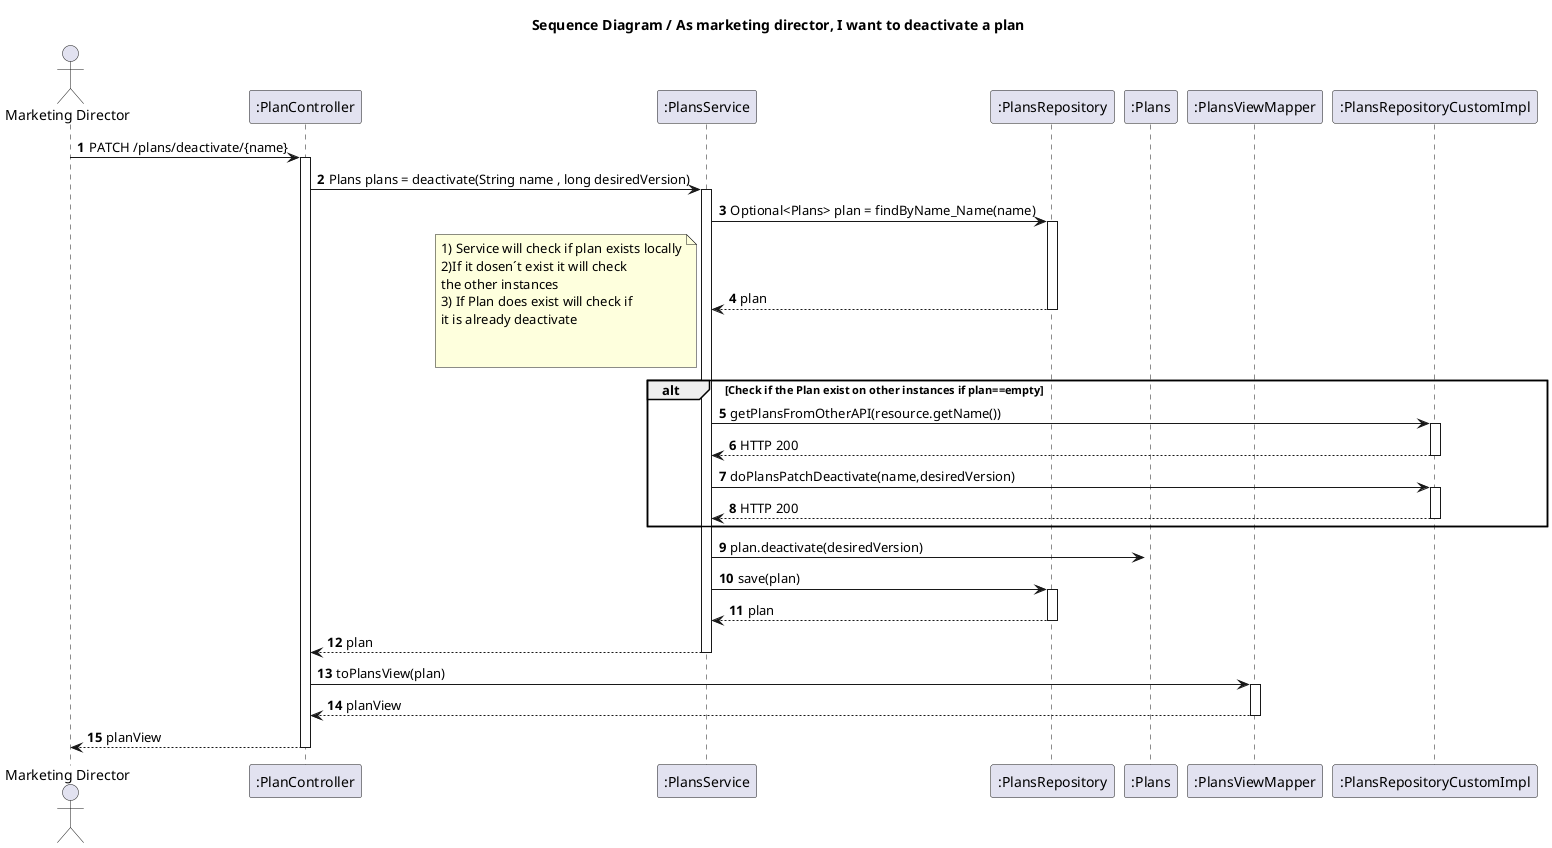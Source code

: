 @startuml
'https://plantuml.com/sequence-diagram
autoactivate on
autonumber
title Sequence Diagram / As marketing director, I want to deactivate a plan

autonumber

actor "Marketing Director" as Ac
participant ":PlanController" as Ctrl
participant ":PlansService" as Serv
participant ":PlansRepository" as Repo
participant ":Plans" as Plans
participant ":PlansViewMapper" as View
participant ":PlansRepositoryCustomImpl" as RepoHTTP


Ac -> Ctrl : PATCH /plans/deactivate/{name}
Ctrl -> Serv :Plans plans = deactivate(String name , long desiredVersion)
Serv -> Repo :Optional<Plans> plan = findByName_Name(name)
Repo --> Serv : plan
note left
1) Service will check if plan exists locally
2)If it dosen´t exist it will check
the other instances
3) If Plan does exist will check if
it is already deactivate


end note
alt Check if the Plan exist on other instances if plan==empty
Serv->RepoHTTP:getPlansFromOtherAPI(resource.getName())
RepoHTTP-->Serv: HTTP 200

Serv->RepoHTTP:doPlansPatchDeactivate(name,desiredVersion)
RepoHTTP-->Serv: HTTP 200
end

deactivate Plans
Serv -> Plans: plan.deactivate(desiredVersion)


Serv -> Repo: save(plan)
Repo --> Serv: plan
Serv --> Ctrl: plan
Ctrl ->View: toPlansView(plan)
View -->Ctrl: planView

Ac <-- Ctrl : planView

@enduml